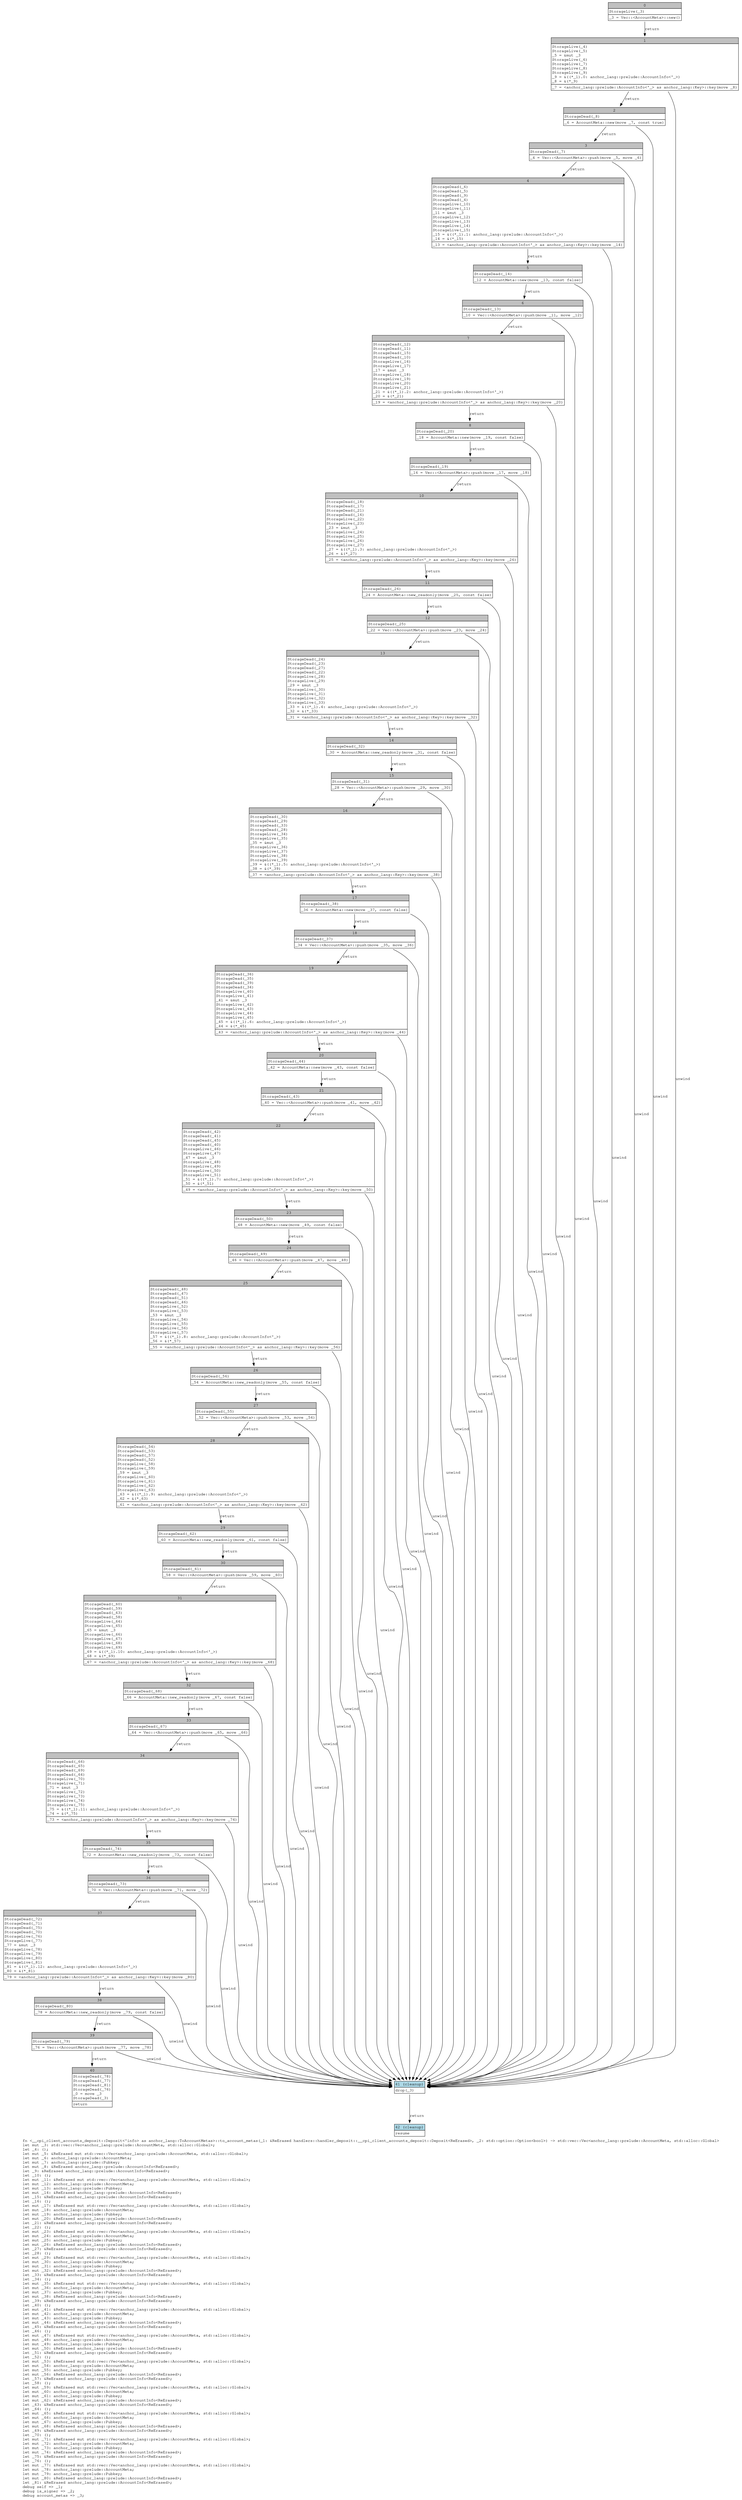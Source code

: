digraph Mir_0_760 {
    graph [fontname="Courier, monospace"];
    node [fontname="Courier, monospace"];
    edge [fontname="Courier, monospace"];
    label=<fn &lt;__cpi_client_accounts_deposit::Deposit&lt;'info&gt; as anchor_lang::ToAccountMetas&gt;::to_account_metas(_1: &amp;ReErased handlers::handler_deposit::__cpi_client_accounts_deposit::Deposit&lt;ReErased&gt;, _2: std::option::Option&lt;bool&gt;) -&gt; std::vec::Vec&lt;anchor_lang::prelude::AccountMeta, std::alloc::Global&gt;<br align="left"/>let mut _3: std::vec::Vec&lt;anchor_lang::prelude::AccountMeta, std::alloc::Global&gt;;<br align="left"/>let _4: ();<br align="left"/>let mut _5: &amp;ReErased mut std::vec::Vec&lt;anchor_lang::prelude::AccountMeta, std::alloc::Global&gt;;<br align="left"/>let mut _6: anchor_lang::prelude::AccountMeta;<br align="left"/>let mut _7: anchor_lang::prelude::Pubkey;<br align="left"/>let mut _8: &amp;ReErased anchor_lang::prelude::AccountInfo&lt;ReErased&gt;;<br align="left"/>let _9: &amp;ReErased anchor_lang::prelude::AccountInfo&lt;ReErased&gt;;<br align="left"/>let _10: ();<br align="left"/>let mut _11: &amp;ReErased mut std::vec::Vec&lt;anchor_lang::prelude::AccountMeta, std::alloc::Global&gt;;<br align="left"/>let mut _12: anchor_lang::prelude::AccountMeta;<br align="left"/>let mut _13: anchor_lang::prelude::Pubkey;<br align="left"/>let mut _14: &amp;ReErased anchor_lang::prelude::AccountInfo&lt;ReErased&gt;;<br align="left"/>let _15: &amp;ReErased anchor_lang::prelude::AccountInfo&lt;ReErased&gt;;<br align="left"/>let _16: ();<br align="left"/>let mut _17: &amp;ReErased mut std::vec::Vec&lt;anchor_lang::prelude::AccountMeta, std::alloc::Global&gt;;<br align="left"/>let mut _18: anchor_lang::prelude::AccountMeta;<br align="left"/>let mut _19: anchor_lang::prelude::Pubkey;<br align="left"/>let mut _20: &amp;ReErased anchor_lang::prelude::AccountInfo&lt;ReErased&gt;;<br align="left"/>let _21: &amp;ReErased anchor_lang::prelude::AccountInfo&lt;ReErased&gt;;<br align="left"/>let _22: ();<br align="left"/>let mut _23: &amp;ReErased mut std::vec::Vec&lt;anchor_lang::prelude::AccountMeta, std::alloc::Global&gt;;<br align="left"/>let mut _24: anchor_lang::prelude::AccountMeta;<br align="left"/>let mut _25: anchor_lang::prelude::Pubkey;<br align="left"/>let mut _26: &amp;ReErased anchor_lang::prelude::AccountInfo&lt;ReErased&gt;;<br align="left"/>let _27: &amp;ReErased anchor_lang::prelude::AccountInfo&lt;ReErased&gt;;<br align="left"/>let _28: ();<br align="left"/>let mut _29: &amp;ReErased mut std::vec::Vec&lt;anchor_lang::prelude::AccountMeta, std::alloc::Global&gt;;<br align="left"/>let mut _30: anchor_lang::prelude::AccountMeta;<br align="left"/>let mut _31: anchor_lang::prelude::Pubkey;<br align="left"/>let mut _32: &amp;ReErased anchor_lang::prelude::AccountInfo&lt;ReErased&gt;;<br align="left"/>let _33: &amp;ReErased anchor_lang::prelude::AccountInfo&lt;ReErased&gt;;<br align="left"/>let _34: ();<br align="left"/>let mut _35: &amp;ReErased mut std::vec::Vec&lt;anchor_lang::prelude::AccountMeta, std::alloc::Global&gt;;<br align="left"/>let mut _36: anchor_lang::prelude::AccountMeta;<br align="left"/>let mut _37: anchor_lang::prelude::Pubkey;<br align="left"/>let mut _38: &amp;ReErased anchor_lang::prelude::AccountInfo&lt;ReErased&gt;;<br align="left"/>let _39: &amp;ReErased anchor_lang::prelude::AccountInfo&lt;ReErased&gt;;<br align="left"/>let _40: ();<br align="left"/>let mut _41: &amp;ReErased mut std::vec::Vec&lt;anchor_lang::prelude::AccountMeta, std::alloc::Global&gt;;<br align="left"/>let mut _42: anchor_lang::prelude::AccountMeta;<br align="left"/>let mut _43: anchor_lang::prelude::Pubkey;<br align="left"/>let mut _44: &amp;ReErased anchor_lang::prelude::AccountInfo&lt;ReErased&gt;;<br align="left"/>let _45: &amp;ReErased anchor_lang::prelude::AccountInfo&lt;ReErased&gt;;<br align="left"/>let _46: ();<br align="left"/>let mut _47: &amp;ReErased mut std::vec::Vec&lt;anchor_lang::prelude::AccountMeta, std::alloc::Global&gt;;<br align="left"/>let mut _48: anchor_lang::prelude::AccountMeta;<br align="left"/>let mut _49: anchor_lang::prelude::Pubkey;<br align="left"/>let mut _50: &amp;ReErased anchor_lang::prelude::AccountInfo&lt;ReErased&gt;;<br align="left"/>let _51: &amp;ReErased anchor_lang::prelude::AccountInfo&lt;ReErased&gt;;<br align="left"/>let _52: ();<br align="left"/>let mut _53: &amp;ReErased mut std::vec::Vec&lt;anchor_lang::prelude::AccountMeta, std::alloc::Global&gt;;<br align="left"/>let mut _54: anchor_lang::prelude::AccountMeta;<br align="left"/>let mut _55: anchor_lang::prelude::Pubkey;<br align="left"/>let mut _56: &amp;ReErased anchor_lang::prelude::AccountInfo&lt;ReErased&gt;;<br align="left"/>let _57: &amp;ReErased anchor_lang::prelude::AccountInfo&lt;ReErased&gt;;<br align="left"/>let _58: ();<br align="left"/>let mut _59: &amp;ReErased mut std::vec::Vec&lt;anchor_lang::prelude::AccountMeta, std::alloc::Global&gt;;<br align="left"/>let mut _60: anchor_lang::prelude::AccountMeta;<br align="left"/>let mut _61: anchor_lang::prelude::Pubkey;<br align="left"/>let mut _62: &amp;ReErased anchor_lang::prelude::AccountInfo&lt;ReErased&gt;;<br align="left"/>let _63: &amp;ReErased anchor_lang::prelude::AccountInfo&lt;ReErased&gt;;<br align="left"/>let _64: ();<br align="left"/>let mut _65: &amp;ReErased mut std::vec::Vec&lt;anchor_lang::prelude::AccountMeta, std::alloc::Global&gt;;<br align="left"/>let mut _66: anchor_lang::prelude::AccountMeta;<br align="left"/>let mut _67: anchor_lang::prelude::Pubkey;<br align="left"/>let mut _68: &amp;ReErased anchor_lang::prelude::AccountInfo&lt;ReErased&gt;;<br align="left"/>let _69: &amp;ReErased anchor_lang::prelude::AccountInfo&lt;ReErased&gt;;<br align="left"/>let _70: ();<br align="left"/>let mut _71: &amp;ReErased mut std::vec::Vec&lt;anchor_lang::prelude::AccountMeta, std::alloc::Global&gt;;<br align="left"/>let mut _72: anchor_lang::prelude::AccountMeta;<br align="left"/>let mut _73: anchor_lang::prelude::Pubkey;<br align="left"/>let mut _74: &amp;ReErased anchor_lang::prelude::AccountInfo&lt;ReErased&gt;;<br align="left"/>let _75: &amp;ReErased anchor_lang::prelude::AccountInfo&lt;ReErased&gt;;<br align="left"/>let _76: ();<br align="left"/>let mut _77: &amp;ReErased mut std::vec::Vec&lt;anchor_lang::prelude::AccountMeta, std::alloc::Global&gt;;<br align="left"/>let mut _78: anchor_lang::prelude::AccountMeta;<br align="left"/>let mut _79: anchor_lang::prelude::Pubkey;<br align="left"/>let mut _80: &amp;ReErased anchor_lang::prelude::AccountInfo&lt;ReErased&gt;;<br align="left"/>let _81: &amp;ReErased anchor_lang::prelude::AccountInfo&lt;ReErased&gt;;<br align="left"/>debug self =&gt; _1;<br align="left"/>debug is_signer =&gt; _2;<br align="left"/>debug account_metas =&gt; _3;<br align="left"/>>;
    bb0__0_760 [shape="none", label=<<table border="0" cellborder="1" cellspacing="0"><tr><td bgcolor="gray" align="center" colspan="1">0</td></tr><tr><td align="left" balign="left">StorageLive(_3)<br/></td></tr><tr><td align="left">_3 = Vec::&lt;AccountMeta&gt;::new()</td></tr></table>>];
    bb1__0_760 [shape="none", label=<<table border="0" cellborder="1" cellspacing="0"><tr><td bgcolor="gray" align="center" colspan="1">1</td></tr><tr><td align="left" balign="left">StorageLive(_4)<br/>StorageLive(_5)<br/>_5 = &amp;mut _3<br/>StorageLive(_6)<br/>StorageLive(_7)<br/>StorageLive(_8)<br/>StorageLive(_9)<br/>_9 = &amp;((*_1).0: anchor_lang::prelude::AccountInfo&lt;'_&gt;)<br/>_8 = &amp;(*_9)<br/></td></tr><tr><td align="left">_7 = &lt;anchor_lang::prelude::AccountInfo&lt;'_&gt; as anchor_lang::Key&gt;::key(move _8)</td></tr></table>>];
    bb2__0_760 [shape="none", label=<<table border="0" cellborder="1" cellspacing="0"><tr><td bgcolor="gray" align="center" colspan="1">2</td></tr><tr><td align="left" balign="left">StorageDead(_8)<br/></td></tr><tr><td align="left">_6 = AccountMeta::new(move _7, const true)</td></tr></table>>];
    bb3__0_760 [shape="none", label=<<table border="0" cellborder="1" cellspacing="0"><tr><td bgcolor="gray" align="center" colspan="1">3</td></tr><tr><td align="left" balign="left">StorageDead(_7)<br/></td></tr><tr><td align="left">_4 = Vec::&lt;AccountMeta&gt;::push(move _5, move _6)</td></tr></table>>];
    bb4__0_760 [shape="none", label=<<table border="0" cellborder="1" cellspacing="0"><tr><td bgcolor="gray" align="center" colspan="1">4</td></tr><tr><td align="left" balign="left">StorageDead(_6)<br/>StorageDead(_5)<br/>StorageDead(_9)<br/>StorageDead(_4)<br/>StorageLive(_10)<br/>StorageLive(_11)<br/>_11 = &amp;mut _3<br/>StorageLive(_12)<br/>StorageLive(_13)<br/>StorageLive(_14)<br/>StorageLive(_15)<br/>_15 = &amp;((*_1).1: anchor_lang::prelude::AccountInfo&lt;'_&gt;)<br/>_14 = &amp;(*_15)<br/></td></tr><tr><td align="left">_13 = &lt;anchor_lang::prelude::AccountInfo&lt;'_&gt; as anchor_lang::Key&gt;::key(move _14)</td></tr></table>>];
    bb5__0_760 [shape="none", label=<<table border="0" cellborder="1" cellspacing="0"><tr><td bgcolor="gray" align="center" colspan="1">5</td></tr><tr><td align="left" balign="left">StorageDead(_14)<br/></td></tr><tr><td align="left">_12 = AccountMeta::new(move _13, const false)</td></tr></table>>];
    bb6__0_760 [shape="none", label=<<table border="0" cellborder="1" cellspacing="0"><tr><td bgcolor="gray" align="center" colspan="1">6</td></tr><tr><td align="left" balign="left">StorageDead(_13)<br/></td></tr><tr><td align="left">_10 = Vec::&lt;AccountMeta&gt;::push(move _11, move _12)</td></tr></table>>];
    bb7__0_760 [shape="none", label=<<table border="0" cellborder="1" cellspacing="0"><tr><td bgcolor="gray" align="center" colspan="1">7</td></tr><tr><td align="left" balign="left">StorageDead(_12)<br/>StorageDead(_11)<br/>StorageDead(_15)<br/>StorageDead(_10)<br/>StorageLive(_16)<br/>StorageLive(_17)<br/>_17 = &amp;mut _3<br/>StorageLive(_18)<br/>StorageLive(_19)<br/>StorageLive(_20)<br/>StorageLive(_21)<br/>_21 = &amp;((*_1).2: anchor_lang::prelude::AccountInfo&lt;'_&gt;)<br/>_20 = &amp;(*_21)<br/></td></tr><tr><td align="left">_19 = &lt;anchor_lang::prelude::AccountInfo&lt;'_&gt; as anchor_lang::Key&gt;::key(move _20)</td></tr></table>>];
    bb8__0_760 [shape="none", label=<<table border="0" cellborder="1" cellspacing="0"><tr><td bgcolor="gray" align="center" colspan="1">8</td></tr><tr><td align="left" balign="left">StorageDead(_20)<br/></td></tr><tr><td align="left">_18 = AccountMeta::new(move _19, const false)</td></tr></table>>];
    bb9__0_760 [shape="none", label=<<table border="0" cellborder="1" cellspacing="0"><tr><td bgcolor="gray" align="center" colspan="1">9</td></tr><tr><td align="left" balign="left">StorageDead(_19)<br/></td></tr><tr><td align="left">_16 = Vec::&lt;AccountMeta&gt;::push(move _17, move _18)</td></tr></table>>];
    bb10__0_760 [shape="none", label=<<table border="0" cellborder="1" cellspacing="0"><tr><td bgcolor="gray" align="center" colspan="1">10</td></tr><tr><td align="left" balign="left">StorageDead(_18)<br/>StorageDead(_17)<br/>StorageDead(_21)<br/>StorageDead(_16)<br/>StorageLive(_22)<br/>StorageLive(_23)<br/>_23 = &amp;mut _3<br/>StorageLive(_24)<br/>StorageLive(_25)<br/>StorageLive(_26)<br/>StorageLive(_27)<br/>_27 = &amp;((*_1).3: anchor_lang::prelude::AccountInfo&lt;'_&gt;)<br/>_26 = &amp;(*_27)<br/></td></tr><tr><td align="left">_25 = &lt;anchor_lang::prelude::AccountInfo&lt;'_&gt; as anchor_lang::Key&gt;::key(move _26)</td></tr></table>>];
    bb11__0_760 [shape="none", label=<<table border="0" cellborder="1" cellspacing="0"><tr><td bgcolor="gray" align="center" colspan="1">11</td></tr><tr><td align="left" balign="left">StorageDead(_26)<br/></td></tr><tr><td align="left">_24 = AccountMeta::new_readonly(move _25, const false)</td></tr></table>>];
    bb12__0_760 [shape="none", label=<<table border="0" cellborder="1" cellspacing="0"><tr><td bgcolor="gray" align="center" colspan="1">12</td></tr><tr><td align="left" balign="left">StorageDead(_25)<br/></td></tr><tr><td align="left">_22 = Vec::&lt;AccountMeta&gt;::push(move _23, move _24)</td></tr></table>>];
    bb13__0_760 [shape="none", label=<<table border="0" cellborder="1" cellspacing="0"><tr><td bgcolor="gray" align="center" colspan="1">13</td></tr><tr><td align="left" balign="left">StorageDead(_24)<br/>StorageDead(_23)<br/>StorageDead(_27)<br/>StorageDead(_22)<br/>StorageLive(_28)<br/>StorageLive(_29)<br/>_29 = &amp;mut _3<br/>StorageLive(_30)<br/>StorageLive(_31)<br/>StorageLive(_32)<br/>StorageLive(_33)<br/>_33 = &amp;((*_1).4: anchor_lang::prelude::AccountInfo&lt;'_&gt;)<br/>_32 = &amp;(*_33)<br/></td></tr><tr><td align="left">_31 = &lt;anchor_lang::prelude::AccountInfo&lt;'_&gt; as anchor_lang::Key&gt;::key(move _32)</td></tr></table>>];
    bb14__0_760 [shape="none", label=<<table border="0" cellborder="1" cellspacing="0"><tr><td bgcolor="gray" align="center" colspan="1">14</td></tr><tr><td align="left" balign="left">StorageDead(_32)<br/></td></tr><tr><td align="left">_30 = AccountMeta::new_readonly(move _31, const false)</td></tr></table>>];
    bb15__0_760 [shape="none", label=<<table border="0" cellborder="1" cellspacing="0"><tr><td bgcolor="gray" align="center" colspan="1">15</td></tr><tr><td align="left" balign="left">StorageDead(_31)<br/></td></tr><tr><td align="left">_28 = Vec::&lt;AccountMeta&gt;::push(move _29, move _30)</td></tr></table>>];
    bb16__0_760 [shape="none", label=<<table border="0" cellborder="1" cellspacing="0"><tr><td bgcolor="gray" align="center" colspan="1">16</td></tr><tr><td align="left" balign="left">StorageDead(_30)<br/>StorageDead(_29)<br/>StorageDead(_33)<br/>StorageDead(_28)<br/>StorageLive(_34)<br/>StorageLive(_35)<br/>_35 = &amp;mut _3<br/>StorageLive(_36)<br/>StorageLive(_37)<br/>StorageLive(_38)<br/>StorageLive(_39)<br/>_39 = &amp;((*_1).5: anchor_lang::prelude::AccountInfo&lt;'_&gt;)<br/>_38 = &amp;(*_39)<br/></td></tr><tr><td align="left">_37 = &lt;anchor_lang::prelude::AccountInfo&lt;'_&gt; as anchor_lang::Key&gt;::key(move _38)</td></tr></table>>];
    bb17__0_760 [shape="none", label=<<table border="0" cellborder="1" cellspacing="0"><tr><td bgcolor="gray" align="center" colspan="1">17</td></tr><tr><td align="left" balign="left">StorageDead(_38)<br/></td></tr><tr><td align="left">_36 = AccountMeta::new(move _37, const false)</td></tr></table>>];
    bb18__0_760 [shape="none", label=<<table border="0" cellborder="1" cellspacing="0"><tr><td bgcolor="gray" align="center" colspan="1">18</td></tr><tr><td align="left" balign="left">StorageDead(_37)<br/></td></tr><tr><td align="left">_34 = Vec::&lt;AccountMeta&gt;::push(move _35, move _36)</td></tr></table>>];
    bb19__0_760 [shape="none", label=<<table border="0" cellborder="1" cellspacing="0"><tr><td bgcolor="gray" align="center" colspan="1">19</td></tr><tr><td align="left" balign="left">StorageDead(_36)<br/>StorageDead(_35)<br/>StorageDead(_39)<br/>StorageDead(_34)<br/>StorageLive(_40)<br/>StorageLive(_41)<br/>_41 = &amp;mut _3<br/>StorageLive(_42)<br/>StorageLive(_43)<br/>StorageLive(_44)<br/>StorageLive(_45)<br/>_45 = &amp;((*_1).6: anchor_lang::prelude::AccountInfo&lt;'_&gt;)<br/>_44 = &amp;(*_45)<br/></td></tr><tr><td align="left">_43 = &lt;anchor_lang::prelude::AccountInfo&lt;'_&gt; as anchor_lang::Key&gt;::key(move _44)</td></tr></table>>];
    bb20__0_760 [shape="none", label=<<table border="0" cellborder="1" cellspacing="0"><tr><td bgcolor="gray" align="center" colspan="1">20</td></tr><tr><td align="left" balign="left">StorageDead(_44)<br/></td></tr><tr><td align="left">_42 = AccountMeta::new(move _43, const false)</td></tr></table>>];
    bb21__0_760 [shape="none", label=<<table border="0" cellborder="1" cellspacing="0"><tr><td bgcolor="gray" align="center" colspan="1">21</td></tr><tr><td align="left" balign="left">StorageDead(_43)<br/></td></tr><tr><td align="left">_40 = Vec::&lt;AccountMeta&gt;::push(move _41, move _42)</td></tr></table>>];
    bb22__0_760 [shape="none", label=<<table border="0" cellborder="1" cellspacing="0"><tr><td bgcolor="gray" align="center" colspan="1">22</td></tr><tr><td align="left" balign="left">StorageDead(_42)<br/>StorageDead(_41)<br/>StorageDead(_45)<br/>StorageDead(_40)<br/>StorageLive(_46)<br/>StorageLive(_47)<br/>_47 = &amp;mut _3<br/>StorageLive(_48)<br/>StorageLive(_49)<br/>StorageLive(_50)<br/>StorageLive(_51)<br/>_51 = &amp;((*_1).7: anchor_lang::prelude::AccountInfo&lt;'_&gt;)<br/>_50 = &amp;(*_51)<br/></td></tr><tr><td align="left">_49 = &lt;anchor_lang::prelude::AccountInfo&lt;'_&gt; as anchor_lang::Key&gt;::key(move _50)</td></tr></table>>];
    bb23__0_760 [shape="none", label=<<table border="0" cellborder="1" cellspacing="0"><tr><td bgcolor="gray" align="center" colspan="1">23</td></tr><tr><td align="left" balign="left">StorageDead(_50)<br/></td></tr><tr><td align="left">_48 = AccountMeta::new(move _49, const false)</td></tr></table>>];
    bb24__0_760 [shape="none", label=<<table border="0" cellborder="1" cellspacing="0"><tr><td bgcolor="gray" align="center" colspan="1">24</td></tr><tr><td align="left" balign="left">StorageDead(_49)<br/></td></tr><tr><td align="left">_46 = Vec::&lt;AccountMeta&gt;::push(move _47, move _48)</td></tr></table>>];
    bb25__0_760 [shape="none", label=<<table border="0" cellborder="1" cellspacing="0"><tr><td bgcolor="gray" align="center" colspan="1">25</td></tr><tr><td align="left" balign="left">StorageDead(_48)<br/>StorageDead(_47)<br/>StorageDead(_51)<br/>StorageDead(_46)<br/>StorageLive(_52)<br/>StorageLive(_53)<br/>_53 = &amp;mut _3<br/>StorageLive(_54)<br/>StorageLive(_55)<br/>StorageLive(_56)<br/>StorageLive(_57)<br/>_57 = &amp;((*_1).8: anchor_lang::prelude::AccountInfo&lt;'_&gt;)<br/>_56 = &amp;(*_57)<br/></td></tr><tr><td align="left">_55 = &lt;anchor_lang::prelude::AccountInfo&lt;'_&gt; as anchor_lang::Key&gt;::key(move _56)</td></tr></table>>];
    bb26__0_760 [shape="none", label=<<table border="0" cellborder="1" cellspacing="0"><tr><td bgcolor="gray" align="center" colspan="1">26</td></tr><tr><td align="left" balign="left">StorageDead(_56)<br/></td></tr><tr><td align="left">_54 = AccountMeta::new_readonly(move _55, const false)</td></tr></table>>];
    bb27__0_760 [shape="none", label=<<table border="0" cellborder="1" cellspacing="0"><tr><td bgcolor="gray" align="center" colspan="1">27</td></tr><tr><td align="left" balign="left">StorageDead(_55)<br/></td></tr><tr><td align="left">_52 = Vec::&lt;AccountMeta&gt;::push(move _53, move _54)</td></tr></table>>];
    bb28__0_760 [shape="none", label=<<table border="0" cellborder="1" cellspacing="0"><tr><td bgcolor="gray" align="center" colspan="1">28</td></tr><tr><td align="left" balign="left">StorageDead(_54)<br/>StorageDead(_53)<br/>StorageDead(_57)<br/>StorageDead(_52)<br/>StorageLive(_58)<br/>StorageLive(_59)<br/>_59 = &amp;mut _3<br/>StorageLive(_60)<br/>StorageLive(_61)<br/>StorageLive(_62)<br/>StorageLive(_63)<br/>_63 = &amp;((*_1).9: anchor_lang::prelude::AccountInfo&lt;'_&gt;)<br/>_62 = &amp;(*_63)<br/></td></tr><tr><td align="left">_61 = &lt;anchor_lang::prelude::AccountInfo&lt;'_&gt; as anchor_lang::Key&gt;::key(move _62)</td></tr></table>>];
    bb29__0_760 [shape="none", label=<<table border="0" cellborder="1" cellspacing="0"><tr><td bgcolor="gray" align="center" colspan="1">29</td></tr><tr><td align="left" balign="left">StorageDead(_62)<br/></td></tr><tr><td align="left">_60 = AccountMeta::new_readonly(move _61, const false)</td></tr></table>>];
    bb30__0_760 [shape="none", label=<<table border="0" cellborder="1" cellspacing="0"><tr><td bgcolor="gray" align="center" colspan="1">30</td></tr><tr><td align="left" balign="left">StorageDead(_61)<br/></td></tr><tr><td align="left">_58 = Vec::&lt;AccountMeta&gt;::push(move _59, move _60)</td></tr></table>>];
    bb31__0_760 [shape="none", label=<<table border="0" cellborder="1" cellspacing="0"><tr><td bgcolor="gray" align="center" colspan="1">31</td></tr><tr><td align="left" balign="left">StorageDead(_60)<br/>StorageDead(_59)<br/>StorageDead(_63)<br/>StorageDead(_58)<br/>StorageLive(_64)<br/>StorageLive(_65)<br/>_65 = &amp;mut _3<br/>StorageLive(_66)<br/>StorageLive(_67)<br/>StorageLive(_68)<br/>StorageLive(_69)<br/>_69 = &amp;((*_1).10: anchor_lang::prelude::AccountInfo&lt;'_&gt;)<br/>_68 = &amp;(*_69)<br/></td></tr><tr><td align="left">_67 = &lt;anchor_lang::prelude::AccountInfo&lt;'_&gt; as anchor_lang::Key&gt;::key(move _68)</td></tr></table>>];
    bb32__0_760 [shape="none", label=<<table border="0" cellborder="1" cellspacing="0"><tr><td bgcolor="gray" align="center" colspan="1">32</td></tr><tr><td align="left" balign="left">StorageDead(_68)<br/></td></tr><tr><td align="left">_66 = AccountMeta::new_readonly(move _67, const false)</td></tr></table>>];
    bb33__0_760 [shape="none", label=<<table border="0" cellborder="1" cellspacing="0"><tr><td bgcolor="gray" align="center" colspan="1">33</td></tr><tr><td align="left" balign="left">StorageDead(_67)<br/></td></tr><tr><td align="left">_64 = Vec::&lt;AccountMeta&gt;::push(move _65, move _66)</td></tr></table>>];
    bb34__0_760 [shape="none", label=<<table border="0" cellborder="1" cellspacing="0"><tr><td bgcolor="gray" align="center" colspan="1">34</td></tr><tr><td align="left" balign="left">StorageDead(_66)<br/>StorageDead(_65)<br/>StorageDead(_69)<br/>StorageDead(_64)<br/>StorageLive(_70)<br/>StorageLive(_71)<br/>_71 = &amp;mut _3<br/>StorageLive(_72)<br/>StorageLive(_73)<br/>StorageLive(_74)<br/>StorageLive(_75)<br/>_75 = &amp;((*_1).11: anchor_lang::prelude::AccountInfo&lt;'_&gt;)<br/>_74 = &amp;(*_75)<br/></td></tr><tr><td align="left">_73 = &lt;anchor_lang::prelude::AccountInfo&lt;'_&gt; as anchor_lang::Key&gt;::key(move _74)</td></tr></table>>];
    bb35__0_760 [shape="none", label=<<table border="0" cellborder="1" cellspacing="0"><tr><td bgcolor="gray" align="center" colspan="1">35</td></tr><tr><td align="left" balign="left">StorageDead(_74)<br/></td></tr><tr><td align="left">_72 = AccountMeta::new_readonly(move _73, const false)</td></tr></table>>];
    bb36__0_760 [shape="none", label=<<table border="0" cellborder="1" cellspacing="0"><tr><td bgcolor="gray" align="center" colspan="1">36</td></tr><tr><td align="left" balign="left">StorageDead(_73)<br/></td></tr><tr><td align="left">_70 = Vec::&lt;AccountMeta&gt;::push(move _71, move _72)</td></tr></table>>];
    bb37__0_760 [shape="none", label=<<table border="0" cellborder="1" cellspacing="0"><tr><td bgcolor="gray" align="center" colspan="1">37</td></tr><tr><td align="left" balign="left">StorageDead(_72)<br/>StorageDead(_71)<br/>StorageDead(_75)<br/>StorageDead(_70)<br/>StorageLive(_76)<br/>StorageLive(_77)<br/>_77 = &amp;mut _3<br/>StorageLive(_78)<br/>StorageLive(_79)<br/>StorageLive(_80)<br/>StorageLive(_81)<br/>_81 = &amp;((*_1).12: anchor_lang::prelude::AccountInfo&lt;'_&gt;)<br/>_80 = &amp;(*_81)<br/></td></tr><tr><td align="left">_79 = &lt;anchor_lang::prelude::AccountInfo&lt;'_&gt; as anchor_lang::Key&gt;::key(move _80)</td></tr></table>>];
    bb38__0_760 [shape="none", label=<<table border="0" cellborder="1" cellspacing="0"><tr><td bgcolor="gray" align="center" colspan="1">38</td></tr><tr><td align="left" balign="left">StorageDead(_80)<br/></td></tr><tr><td align="left">_78 = AccountMeta::new_readonly(move _79, const false)</td></tr></table>>];
    bb39__0_760 [shape="none", label=<<table border="0" cellborder="1" cellspacing="0"><tr><td bgcolor="gray" align="center" colspan="1">39</td></tr><tr><td align="left" balign="left">StorageDead(_79)<br/></td></tr><tr><td align="left">_76 = Vec::&lt;AccountMeta&gt;::push(move _77, move _78)</td></tr></table>>];
    bb40__0_760 [shape="none", label=<<table border="0" cellborder="1" cellspacing="0"><tr><td bgcolor="gray" align="center" colspan="1">40</td></tr><tr><td align="left" balign="left">StorageDead(_78)<br/>StorageDead(_77)<br/>StorageDead(_81)<br/>StorageDead(_76)<br/>_0 = move _3<br/>StorageDead(_3)<br/></td></tr><tr><td align="left">return</td></tr></table>>];
    bb41__0_760 [shape="none", label=<<table border="0" cellborder="1" cellspacing="0"><tr><td bgcolor="lightblue" align="center" colspan="1">41 (cleanup)</td></tr><tr><td align="left">drop(_3)</td></tr></table>>];
    bb42__0_760 [shape="none", label=<<table border="0" cellborder="1" cellspacing="0"><tr><td bgcolor="lightblue" align="center" colspan="1">42 (cleanup)</td></tr><tr><td align="left">resume</td></tr></table>>];
    bb0__0_760 -> bb1__0_760 [label="return"];
    bb1__0_760 -> bb2__0_760 [label="return"];
    bb1__0_760 -> bb41__0_760 [label="unwind"];
    bb2__0_760 -> bb3__0_760 [label="return"];
    bb2__0_760 -> bb41__0_760 [label="unwind"];
    bb3__0_760 -> bb4__0_760 [label="return"];
    bb3__0_760 -> bb41__0_760 [label="unwind"];
    bb4__0_760 -> bb5__0_760 [label="return"];
    bb4__0_760 -> bb41__0_760 [label="unwind"];
    bb5__0_760 -> bb6__0_760 [label="return"];
    bb5__0_760 -> bb41__0_760 [label="unwind"];
    bb6__0_760 -> bb7__0_760 [label="return"];
    bb6__0_760 -> bb41__0_760 [label="unwind"];
    bb7__0_760 -> bb8__0_760 [label="return"];
    bb7__0_760 -> bb41__0_760 [label="unwind"];
    bb8__0_760 -> bb9__0_760 [label="return"];
    bb8__0_760 -> bb41__0_760 [label="unwind"];
    bb9__0_760 -> bb10__0_760 [label="return"];
    bb9__0_760 -> bb41__0_760 [label="unwind"];
    bb10__0_760 -> bb11__0_760 [label="return"];
    bb10__0_760 -> bb41__0_760 [label="unwind"];
    bb11__0_760 -> bb12__0_760 [label="return"];
    bb11__0_760 -> bb41__0_760 [label="unwind"];
    bb12__0_760 -> bb13__0_760 [label="return"];
    bb12__0_760 -> bb41__0_760 [label="unwind"];
    bb13__0_760 -> bb14__0_760 [label="return"];
    bb13__0_760 -> bb41__0_760 [label="unwind"];
    bb14__0_760 -> bb15__0_760 [label="return"];
    bb14__0_760 -> bb41__0_760 [label="unwind"];
    bb15__0_760 -> bb16__0_760 [label="return"];
    bb15__0_760 -> bb41__0_760 [label="unwind"];
    bb16__0_760 -> bb17__0_760 [label="return"];
    bb16__0_760 -> bb41__0_760 [label="unwind"];
    bb17__0_760 -> bb18__0_760 [label="return"];
    bb17__0_760 -> bb41__0_760 [label="unwind"];
    bb18__0_760 -> bb19__0_760 [label="return"];
    bb18__0_760 -> bb41__0_760 [label="unwind"];
    bb19__0_760 -> bb20__0_760 [label="return"];
    bb19__0_760 -> bb41__0_760 [label="unwind"];
    bb20__0_760 -> bb21__0_760 [label="return"];
    bb20__0_760 -> bb41__0_760 [label="unwind"];
    bb21__0_760 -> bb22__0_760 [label="return"];
    bb21__0_760 -> bb41__0_760 [label="unwind"];
    bb22__0_760 -> bb23__0_760 [label="return"];
    bb22__0_760 -> bb41__0_760 [label="unwind"];
    bb23__0_760 -> bb24__0_760 [label="return"];
    bb23__0_760 -> bb41__0_760 [label="unwind"];
    bb24__0_760 -> bb25__0_760 [label="return"];
    bb24__0_760 -> bb41__0_760 [label="unwind"];
    bb25__0_760 -> bb26__0_760 [label="return"];
    bb25__0_760 -> bb41__0_760 [label="unwind"];
    bb26__0_760 -> bb27__0_760 [label="return"];
    bb26__0_760 -> bb41__0_760 [label="unwind"];
    bb27__0_760 -> bb28__0_760 [label="return"];
    bb27__0_760 -> bb41__0_760 [label="unwind"];
    bb28__0_760 -> bb29__0_760 [label="return"];
    bb28__0_760 -> bb41__0_760 [label="unwind"];
    bb29__0_760 -> bb30__0_760 [label="return"];
    bb29__0_760 -> bb41__0_760 [label="unwind"];
    bb30__0_760 -> bb31__0_760 [label="return"];
    bb30__0_760 -> bb41__0_760 [label="unwind"];
    bb31__0_760 -> bb32__0_760 [label="return"];
    bb31__0_760 -> bb41__0_760 [label="unwind"];
    bb32__0_760 -> bb33__0_760 [label="return"];
    bb32__0_760 -> bb41__0_760 [label="unwind"];
    bb33__0_760 -> bb34__0_760 [label="return"];
    bb33__0_760 -> bb41__0_760 [label="unwind"];
    bb34__0_760 -> bb35__0_760 [label="return"];
    bb34__0_760 -> bb41__0_760 [label="unwind"];
    bb35__0_760 -> bb36__0_760 [label="return"];
    bb35__0_760 -> bb41__0_760 [label="unwind"];
    bb36__0_760 -> bb37__0_760 [label="return"];
    bb36__0_760 -> bb41__0_760 [label="unwind"];
    bb37__0_760 -> bb38__0_760 [label="return"];
    bb37__0_760 -> bb41__0_760 [label="unwind"];
    bb38__0_760 -> bb39__0_760 [label="return"];
    bb38__0_760 -> bb41__0_760 [label="unwind"];
    bb39__0_760 -> bb40__0_760 [label="return"];
    bb39__0_760 -> bb41__0_760 [label="unwind"];
    bb41__0_760 -> bb42__0_760 [label="return"];
}
